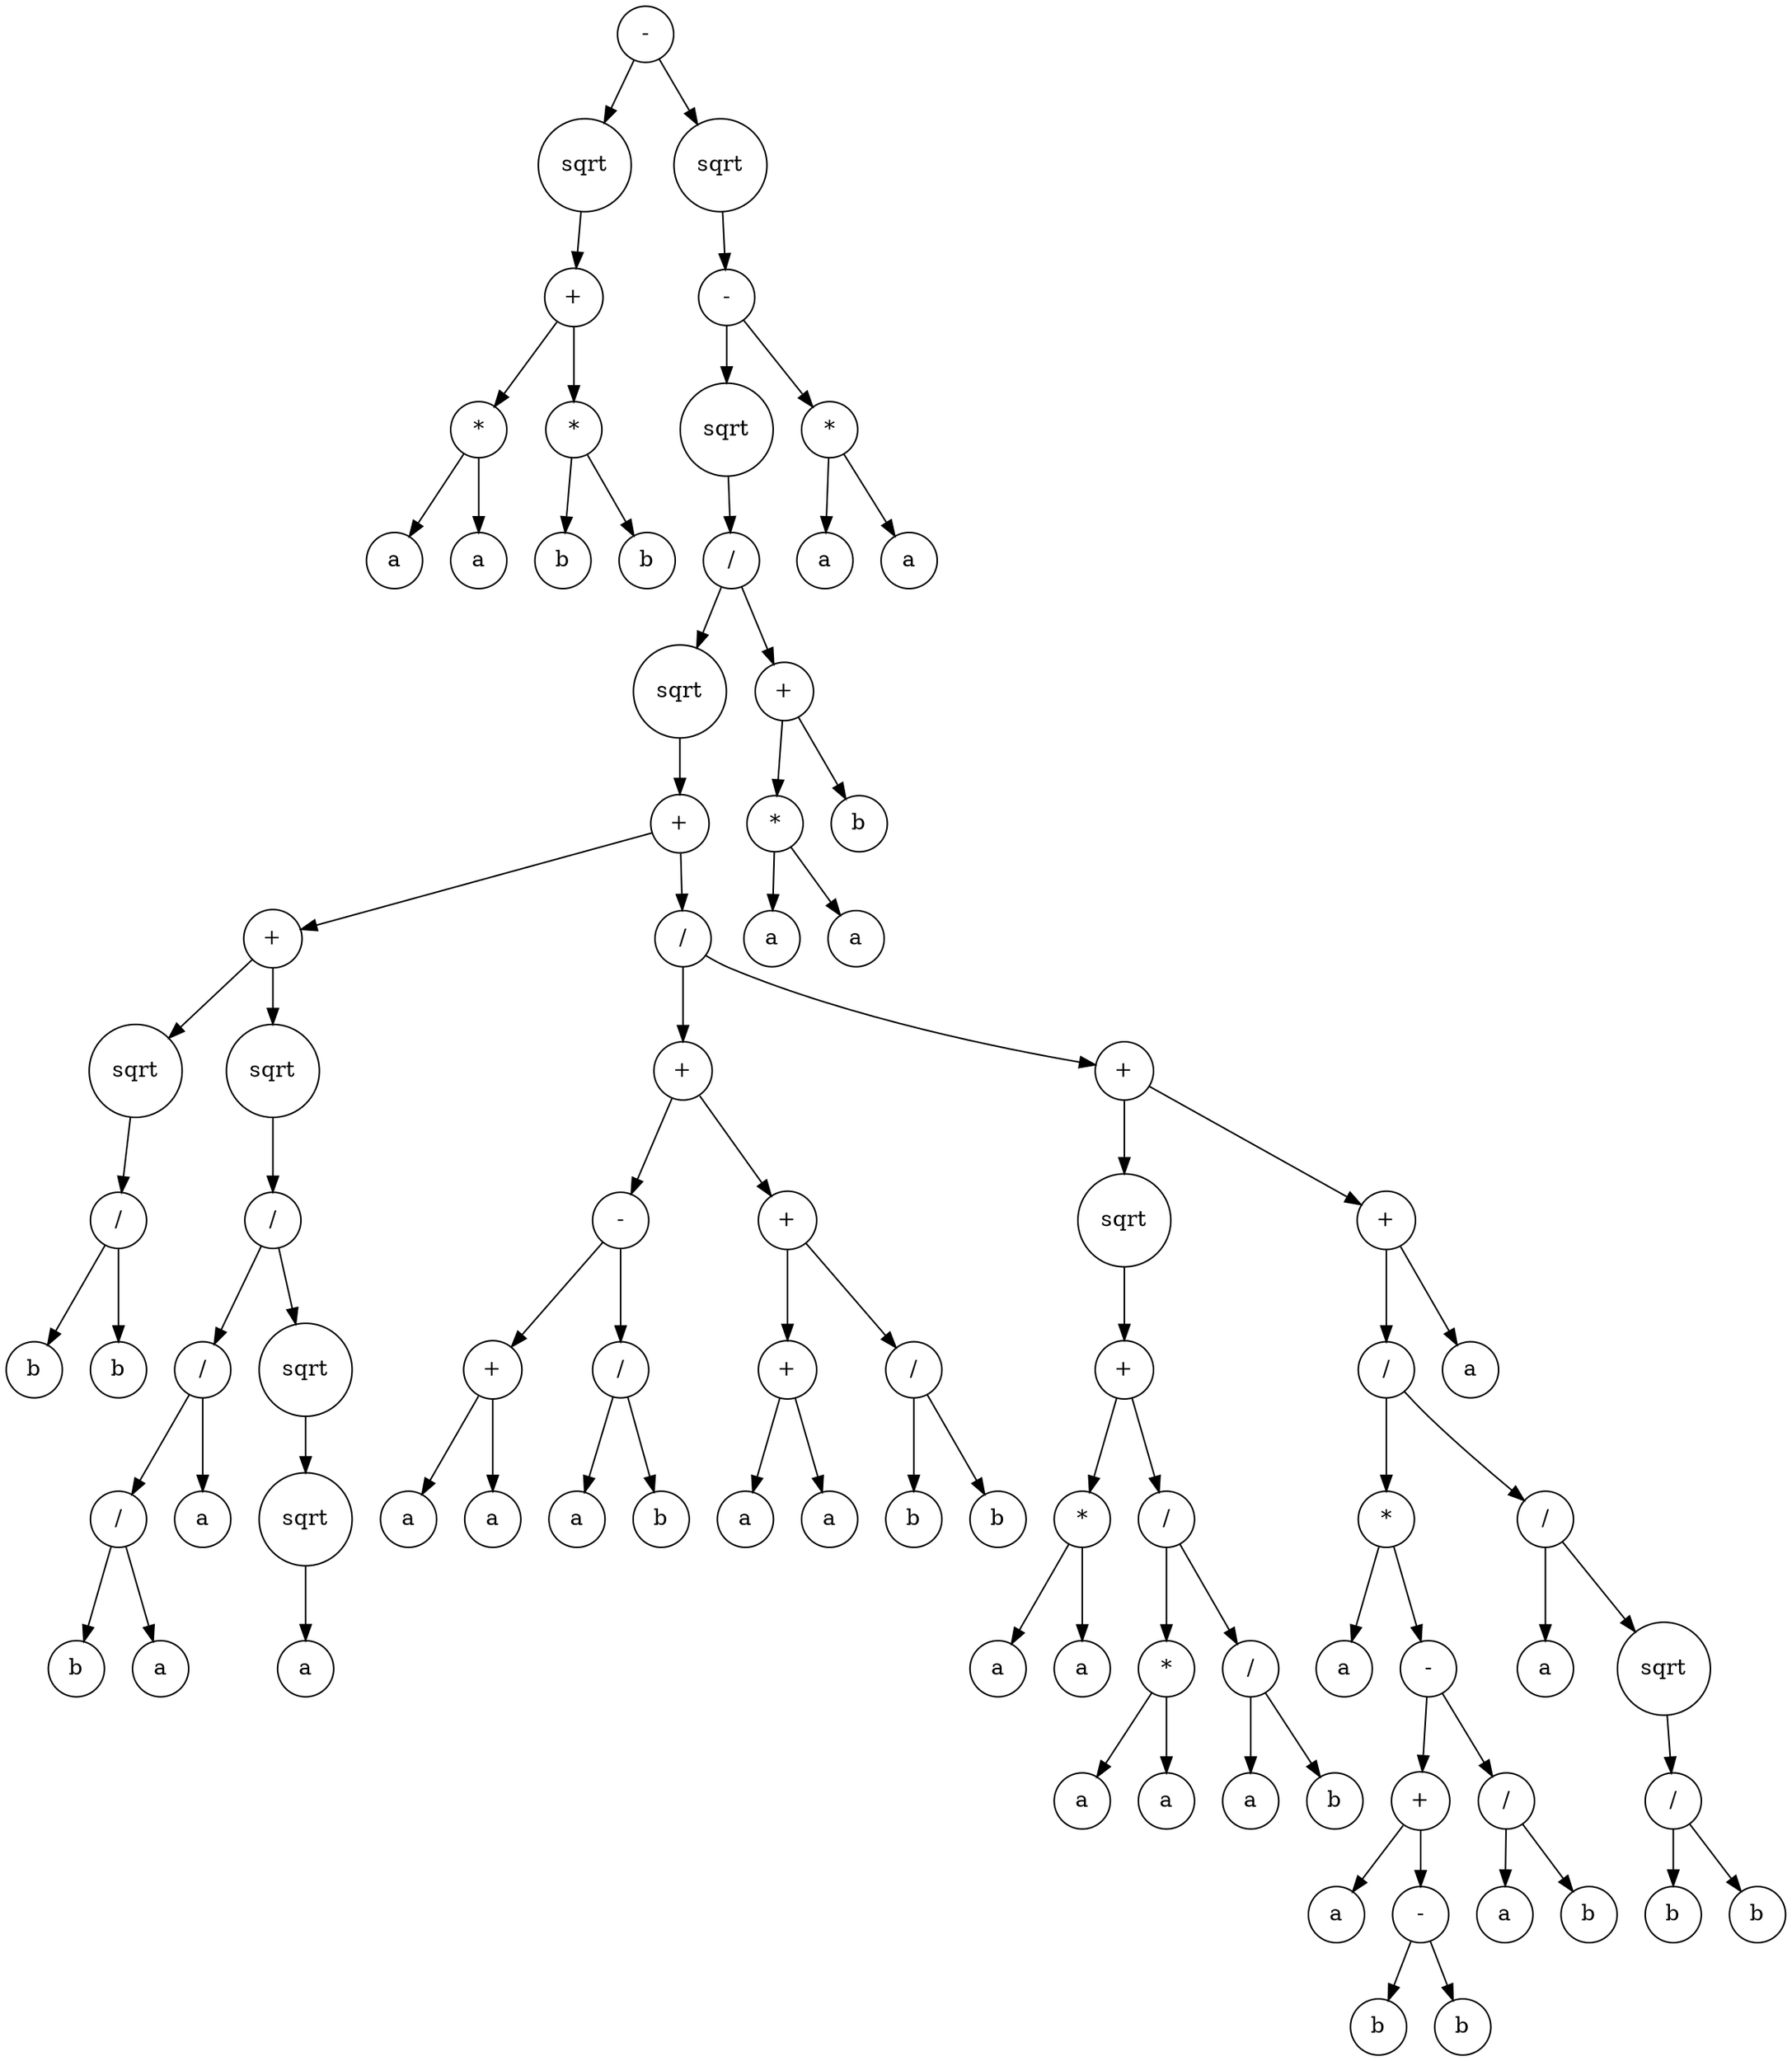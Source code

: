 digraph g {
graph [ordering=out];
node [shape=circle];
n[label = "-"];
n0[label = "sqrt"];
n00[label = "+"];
n000[label = "*"];
n0000[label = "a"];
n000 -> n0000;
n0001[label = "a"];
n000 -> n0001;
n00 -> n000;
n001[label = "*"];
n0010[label = "b"];
n001 -> n0010;
n0011[label = "b"];
n001 -> n0011;
n00 -> n001;
n0 -> n00;
n -> n0;
n1[label = "sqrt"];
n10[label = "-"];
n100[label = "sqrt"];
n1000[label = "/"];
n10000[label = "sqrt"];
n100000[label = "+"];
n1000000[label = "+"];
n10000000[label = "sqrt"];
n100000000[label = "/"];
n1000000000[label = "b"];
n100000000 -> n1000000000;
n1000000001[label = "b"];
n100000000 -> n1000000001;
n10000000 -> n100000000;
n1000000 -> n10000000;
n10000001[label = "sqrt"];
n100000010[label = "/"];
n1000000100[label = "/"];
n10000001000[label = "/"];
n100000010000[label = "b"];
n10000001000 -> n100000010000;
n100000010001[label = "a"];
n10000001000 -> n100000010001;
n1000000100 -> n10000001000;
n10000001001[label = "a"];
n1000000100 -> n10000001001;
n100000010 -> n1000000100;
n1000000101[label = "sqrt"];
n10000001010[label = "sqrt"];
n100000010100[label = "a"];
n10000001010 -> n100000010100;
n1000000101 -> n10000001010;
n100000010 -> n1000000101;
n10000001 -> n100000010;
n1000000 -> n10000001;
n100000 -> n1000000;
n1000001[label = "/"];
n10000010[label = "+"];
n100000100[label = "-"];
n1000001000[label = "+"];
n10000010000[label = "a"];
n1000001000 -> n10000010000;
n10000010001[label = "a"];
n1000001000 -> n10000010001;
n100000100 -> n1000001000;
n1000001001[label = "/"];
n10000010010[label = "a"];
n1000001001 -> n10000010010;
n10000010011[label = "b"];
n1000001001 -> n10000010011;
n100000100 -> n1000001001;
n10000010 -> n100000100;
n100000101[label = "+"];
n1000001010[label = "+"];
n10000010100[label = "a"];
n1000001010 -> n10000010100;
n10000010101[label = "a"];
n1000001010 -> n10000010101;
n100000101 -> n1000001010;
n1000001011[label = "/"];
n10000010110[label = "b"];
n1000001011 -> n10000010110;
n10000010111[label = "b"];
n1000001011 -> n10000010111;
n100000101 -> n1000001011;
n10000010 -> n100000101;
n1000001 -> n10000010;
n10000011[label = "+"];
n100000110[label = "sqrt"];
n1000001100[label = "+"];
n10000011000[label = "*"];
n100000110000[label = "a"];
n10000011000 -> n100000110000;
n100000110001[label = "a"];
n10000011000 -> n100000110001;
n1000001100 -> n10000011000;
n10000011001[label = "/"];
n100000110010[label = "*"];
n1000001100100[label = "a"];
n100000110010 -> n1000001100100;
n1000001100101[label = "a"];
n100000110010 -> n1000001100101;
n10000011001 -> n100000110010;
n100000110011[label = "/"];
n1000001100110[label = "a"];
n100000110011 -> n1000001100110;
n1000001100111[label = "b"];
n100000110011 -> n1000001100111;
n10000011001 -> n100000110011;
n1000001100 -> n10000011001;
n100000110 -> n1000001100;
n10000011 -> n100000110;
n100000111[label = "+"];
n1000001110[label = "/"];
n10000011100[label = "*"];
n100000111000[label = "a"];
n10000011100 -> n100000111000;
n100000111001[label = "-"];
n1000001110010[label = "+"];
n10000011100100[label = "a"];
n1000001110010 -> n10000011100100;
n10000011100101[label = "-"];
n100000111001010[label = "b"];
n10000011100101 -> n100000111001010;
n100000111001011[label = "b"];
n10000011100101 -> n100000111001011;
n1000001110010 -> n10000011100101;
n100000111001 -> n1000001110010;
n1000001110011[label = "/"];
n10000011100110[label = "a"];
n1000001110011 -> n10000011100110;
n10000011100111[label = "b"];
n1000001110011 -> n10000011100111;
n100000111001 -> n1000001110011;
n10000011100 -> n100000111001;
n1000001110 -> n10000011100;
n10000011101[label = "/"];
n100000111010[label = "a"];
n10000011101 -> n100000111010;
n100000111011[label = "sqrt"];
n1000001110110[label = "/"];
n10000011101100[label = "b"];
n1000001110110 -> n10000011101100;
n10000011101101[label = "b"];
n1000001110110 -> n10000011101101;
n100000111011 -> n1000001110110;
n10000011101 -> n100000111011;
n1000001110 -> n10000011101;
n100000111 -> n1000001110;
n1000001111[label = "a"];
n100000111 -> n1000001111;
n10000011 -> n100000111;
n1000001 -> n10000011;
n100000 -> n1000001;
n10000 -> n100000;
n1000 -> n10000;
n10001[label = "+"];
n100010[label = "*"];
n1000100[label = "a"];
n100010 -> n1000100;
n1000101[label = "a"];
n100010 -> n1000101;
n10001 -> n100010;
n100011[label = "b"];
n10001 -> n100011;
n1000 -> n10001;
n100 -> n1000;
n10 -> n100;
n101[label = "*"];
n1010[label = "a"];
n101 -> n1010;
n1011[label = "a"];
n101 -> n1011;
n10 -> n101;
n1 -> n10;
n -> n1;
}
